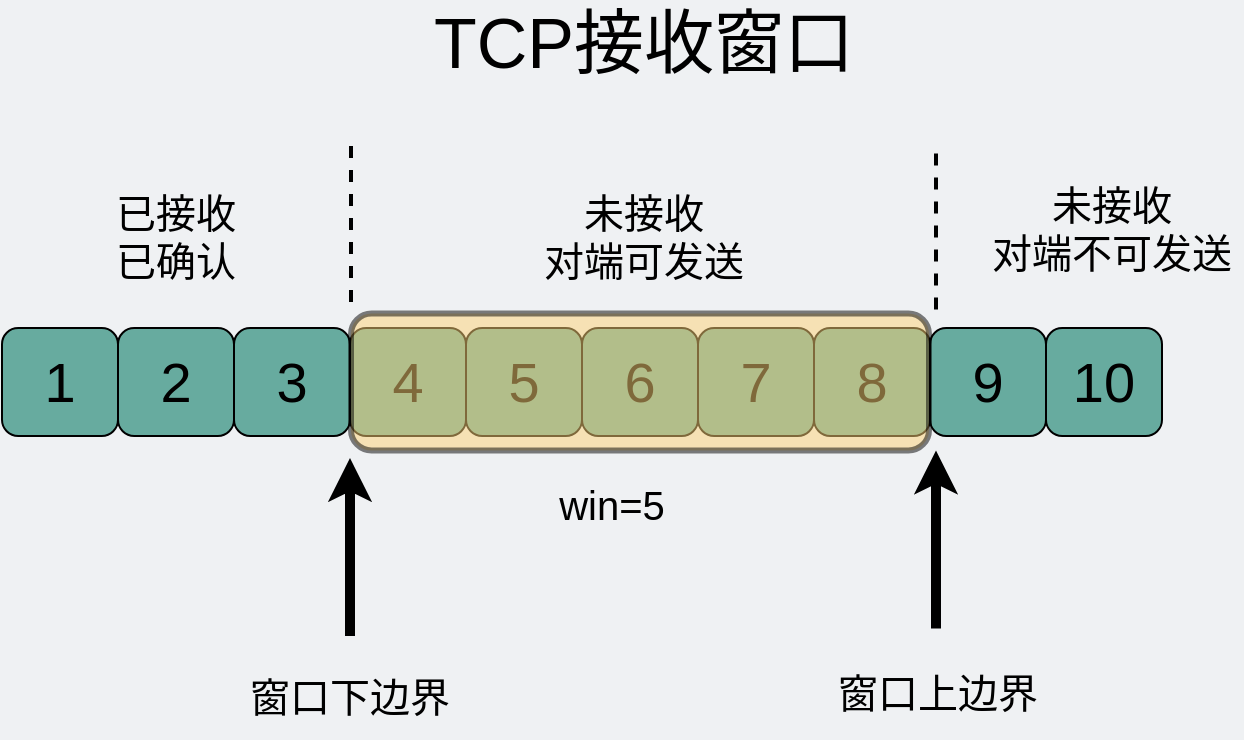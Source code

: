 <mxfile version="15.0.2" type="github">
  <diagram id="kupfX_uMHicoUzC8Druy" name="Page-1">
    <mxGraphModel dx="1480" dy="2820" grid="0" gridSize="10" guides="1" tooltips="1" connect="1" arrows="1" fold="1" page="1" pageScale="1" pageWidth="700" pageHeight="400" background="#EFF1F3" math="0" shadow="0">
      <root>
        <mxCell id="0" />
        <mxCell id="1" parent="0" />
        <mxCell id="x5YhWuJmizib8dUo-EOY-3" value="&lt;font style=&quot;font-size: 28px&quot;&gt;1&lt;/font&gt;" style="rounded=1;whiteSpace=wrap;html=1;fillColor=#67AB9F;" vertex="1" parent="1">
          <mxGeometry x="45" y="-217" width="58" height="54" as="geometry" />
        </mxCell>
        <mxCell id="x5YhWuJmizib8dUo-EOY-4" value="&lt;font style=&quot;font-size: 28px&quot;&gt;2&lt;/font&gt;" style="rounded=1;whiteSpace=wrap;html=1;fillColor=#67AB9F;" vertex="1" parent="1">
          <mxGeometry x="103" y="-217" width="58" height="54" as="geometry" />
        </mxCell>
        <mxCell id="x5YhWuJmizib8dUo-EOY-5" value="&lt;font style=&quot;font-size: 28px&quot;&gt;3&lt;/font&gt;" style="rounded=1;whiteSpace=wrap;html=1;fillColor=#67AB9F;" vertex="1" parent="1">
          <mxGeometry x="161" y="-217" width="58" height="54" as="geometry" />
        </mxCell>
        <mxCell id="x5YhWuJmizib8dUo-EOY-6" value="&lt;font style=&quot;font-size: 28px&quot;&gt;4&lt;/font&gt;" style="rounded=1;whiteSpace=wrap;html=1;fillColor=#67AB9F;" vertex="1" parent="1">
          <mxGeometry x="219" y="-217" width="58" height="54" as="geometry" />
        </mxCell>
        <mxCell id="x5YhWuJmizib8dUo-EOY-7" value="&lt;font style=&quot;font-size: 28px&quot;&gt;5&lt;/font&gt;" style="rounded=1;whiteSpace=wrap;html=1;fillColor=#67AB9F;" vertex="1" parent="1">
          <mxGeometry x="277" y="-217" width="58" height="54" as="geometry" />
        </mxCell>
        <mxCell id="x5YhWuJmizib8dUo-EOY-8" value="&lt;font style=&quot;font-size: 28px&quot;&gt;6&lt;/font&gt;" style="rounded=1;whiteSpace=wrap;html=1;fillColor=#67AB9F;" vertex="1" parent="1">
          <mxGeometry x="335" y="-217" width="58" height="54" as="geometry" />
        </mxCell>
        <mxCell id="x5YhWuJmizib8dUo-EOY-9" value="&lt;font style=&quot;font-size: 28px&quot;&gt;7&lt;/font&gt;" style="rounded=1;whiteSpace=wrap;html=1;fillColor=#67AB9F;" vertex="1" parent="1">
          <mxGeometry x="393" y="-217" width="58" height="54" as="geometry" />
        </mxCell>
        <mxCell id="x5YhWuJmizib8dUo-EOY-10" value="&lt;font style=&quot;font-size: 28px&quot;&gt;8&lt;/font&gt;" style="rounded=1;whiteSpace=wrap;html=1;fillColor=#67AB9F;" vertex="1" parent="1">
          <mxGeometry x="451" y="-217" width="58" height="54" as="geometry" />
        </mxCell>
        <mxCell id="x5YhWuJmizib8dUo-EOY-11" value="&lt;font style=&quot;font-size: 28px&quot;&gt;9&lt;/font&gt;" style="rounded=1;whiteSpace=wrap;html=1;fillColor=#67AB9F;" vertex="1" parent="1">
          <mxGeometry x="509" y="-217" width="58" height="54" as="geometry" />
        </mxCell>
        <mxCell id="x5YhWuJmizib8dUo-EOY-12" value="&lt;font style=&quot;font-size: 28px&quot;&gt;10&lt;/font&gt;" style="rounded=1;whiteSpace=wrap;html=1;fillColor=#67AB9F;" vertex="1" parent="1">
          <mxGeometry x="567" y="-217" width="58" height="54" as="geometry" />
        </mxCell>
        <mxCell id="x5YhWuJmizib8dUo-EOY-13" value="" style="rounded=1;whiteSpace=wrap;html=1;fillColor=#FDD276;opacity=50;strokeWidth=3;" vertex="1" parent="1">
          <mxGeometry x="219.5" y="-224.25" width="289" height="68.5" as="geometry" />
        </mxCell>
        <mxCell id="x5YhWuJmizib8dUo-EOY-14" value="&lt;font style=&quot;font-size: 20px&quot;&gt;win=5&lt;/font&gt;" style="text;html=1;strokeColor=none;fillColor=none;align=center;verticalAlign=middle;whiteSpace=wrap;rounded=0;dashed=1;opacity=80;" vertex="1" parent="1">
          <mxGeometry x="330" y="-139" width="40" height="20" as="geometry" />
        </mxCell>
        <mxCell id="x5YhWuJmizib8dUo-EOY-15" value="" style="endArrow=none;dashed=1;html=1;strokeWidth=2;" edge="1" parent="1">
          <mxGeometry width="50" height="50" relative="1" as="geometry">
            <mxPoint x="219.5" y="-230" as="sourcePoint" />
            <mxPoint x="219.5" y="-313" as="targetPoint" />
          </mxGeometry>
        </mxCell>
        <mxCell id="x5YhWuJmizib8dUo-EOY-16" value="" style="endArrow=none;dashed=1;html=1;strokeWidth=2;" edge="1" parent="1">
          <mxGeometry width="50" height="50" relative="1" as="geometry">
            <mxPoint x="512" y="-226.25" as="sourcePoint" />
            <mxPoint x="512" y="-309.25" as="targetPoint" />
          </mxGeometry>
        </mxCell>
        <mxCell id="x5YhWuJmizib8dUo-EOY-18" value="" style="endArrow=classic;html=1;strokeWidth=5;" edge="1" parent="1">
          <mxGeometry width="50" height="50" relative="1" as="geometry">
            <mxPoint x="219" y="-63" as="sourcePoint" />
            <mxPoint x="219" y="-152" as="targetPoint" />
          </mxGeometry>
        </mxCell>
        <mxCell id="x5YhWuJmizib8dUo-EOY-19" value="" style="endArrow=classic;html=1;strokeWidth=5;" edge="1" parent="1">
          <mxGeometry width="50" height="50" relative="1" as="geometry">
            <mxPoint x="512" y="-66.75" as="sourcePoint" />
            <mxPoint x="512" y="-155.75" as="targetPoint" />
          </mxGeometry>
        </mxCell>
        <mxCell id="x5YhWuJmizib8dUo-EOY-20" value="&lt;font style=&quot;font-size: 20px&quot;&gt;窗口下边界&lt;/font&gt;" style="text;html=1;strokeColor=none;fillColor=none;align=center;verticalAlign=middle;whiteSpace=wrap;rounded=0;opacity=50;" vertex="1" parent="1">
          <mxGeometry x="161" y="-55" width="116" height="43" as="geometry" />
        </mxCell>
        <mxCell id="x5YhWuJmizib8dUo-EOY-21" value="&lt;font style=&quot;font-size: 20px&quot;&gt;窗口上边界&lt;/font&gt;" style="text;html=1;strokeColor=none;fillColor=none;align=center;verticalAlign=middle;whiteSpace=wrap;rounded=0;opacity=50;" vertex="1" parent="1">
          <mxGeometry x="455" y="-57" width="116" height="43" as="geometry" />
        </mxCell>
        <mxCell id="x5YhWuJmizib8dUo-EOY-22" value="&lt;font style=&quot;font-size: 20px&quot;&gt;已接收&lt;br&gt;已确认&lt;br&gt;&lt;/font&gt;" style="text;html=1;strokeColor=none;fillColor=none;align=center;verticalAlign=middle;whiteSpace=wrap;rounded=0;opacity=50;" vertex="1" parent="1">
          <mxGeometry x="74" y="-285" width="116" height="43" as="geometry" />
        </mxCell>
        <mxCell id="x5YhWuJmizib8dUo-EOY-24" value="&lt;font style=&quot;font-size: 20px&quot;&gt;未接收&lt;br&gt;对端可发送&lt;br&gt;&lt;/font&gt;" style="text;html=1;strokeColor=none;fillColor=none;align=center;verticalAlign=middle;whiteSpace=wrap;rounded=0;opacity=50;" vertex="1" parent="1">
          <mxGeometry x="308" y="-285" width="116" height="43" as="geometry" />
        </mxCell>
        <mxCell id="x5YhWuJmizib8dUo-EOY-25" value="&lt;font style=&quot;font-size: 20px&quot;&gt;未接收&lt;br&gt;对端不可发送&lt;br&gt;&lt;/font&gt;" style="text;html=1;strokeColor=none;fillColor=none;align=center;verticalAlign=middle;whiteSpace=wrap;rounded=0;opacity=50;" vertex="1" parent="1">
          <mxGeometry x="535" y="-292" width="130" height="50" as="geometry" />
        </mxCell>
        <mxCell id="x5YhWuJmizib8dUo-EOY-27" value="&lt;font style=&quot;font-size: 35px&quot;&gt;TCP接收窗口&lt;/font&gt;" style="text;html=1;strokeColor=none;fillColor=none;align=center;verticalAlign=middle;whiteSpace=wrap;rounded=0;opacity=50;" vertex="1" parent="1">
          <mxGeometry x="239" y="-370" width="254" height="20" as="geometry" />
        </mxCell>
      </root>
    </mxGraphModel>
  </diagram>
</mxfile>
